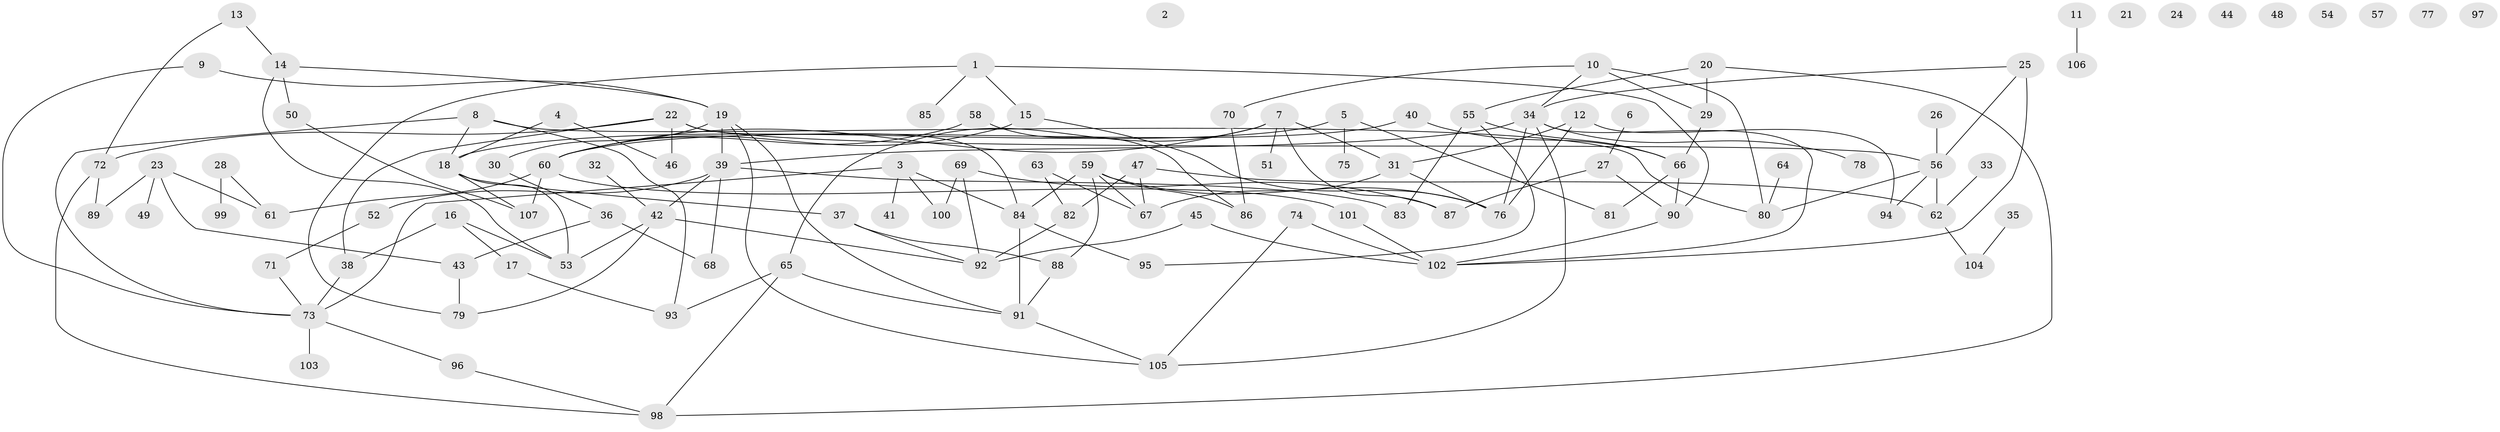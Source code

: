 // coarse degree distribution, {0: 0.12162162162162163, 2: 0.24324324324324326, 1: 0.1891891891891892, 4: 0.13513513513513514, 5: 0.13513513513513514, 6: 0.04054054054054054, 12: 0.013513513513513514, 7: 0.013513513513513514, 3: 0.08108108108108109, 13: 0.013513513513513514, 8: 0.013513513513513514}
// Generated by graph-tools (version 1.1) at 2025/43/03/04/25 21:43:12]
// undirected, 107 vertices, 149 edges
graph export_dot {
graph [start="1"]
  node [color=gray90,style=filled];
  1;
  2;
  3;
  4;
  5;
  6;
  7;
  8;
  9;
  10;
  11;
  12;
  13;
  14;
  15;
  16;
  17;
  18;
  19;
  20;
  21;
  22;
  23;
  24;
  25;
  26;
  27;
  28;
  29;
  30;
  31;
  32;
  33;
  34;
  35;
  36;
  37;
  38;
  39;
  40;
  41;
  42;
  43;
  44;
  45;
  46;
  47;
  48;
  49;
  50;
  51;
  52;
  53;
  54;
  55;
  56;
  57;
  58;
  59;
  60;
  61;
  62;
  63;
  64;
  65;
  66;
  67;
  68;
  69;
  70;
  71;
  72;
  73;
  74;
  75;
  76;
  77;
  78;
  79;
  80;
  81;
  82;
  83;
  84;
  85;
  86;
  87;
  88;
  89;
  90;
  91;
  92;
  93;
  94;
  95;
  96;
  97;
  98;
  99;
  100;
  101;
  102;
  103;
  104;
  105;
  106;
  107;
  1 -- 15;
  1 -- 79;
  1 -- 85;
  1 -- 90;
  3 -- 41;
  3 -- 73;
  3 -- 84;
  3 -- 100;
  4 -- 18;
  4 -- 46;
  5 -- 18;
  5 -- 75;
  5 -- 81;
  6 -- 27;
  7 -- 31;
  7 -- 51;
  7 -- 60;
  7 -- 65;
  7 -- 87;
  8 -- 18;
  8 -- 73;
  8 -- 80;
  8 -- 93;
  9 -- 19;
  9 -- 73;
  10 -- 29;
  10 -- 34;
  10 -- 70;
  10 -- 80;
  11 -- 106;
  12 -- 31;
  12 -- 76;
  12 -- 94;
  13 -- 14;
  13 -- 72;
  14 -- 19;
  14 -- 50;
  14 -- 53;
  15 -- 60;
  15 -- 76;
  16 -- 17;
  16 -- 38;
  16 -- 53;
  17 -- 93;
  18 -- 37;
  18 -- 53;
  18 -- 107;
  19 -- 30;
  19 -- 39;
  19 -- 91;
  19 -- 105;
  20 -- 29;
  20 -- 55;
  20 -- 98;
  22 -- 38;
  22 -- 46;
  22 -- 56;
  22 -- 72;
  22 -- 84;
  23 -- 43;
  23 -- 49;
  23 -- 61;
  23 -- 89;
  25 -- 34;
  25 -- 56;
  25 -- 102;
  26 -- 56;
  27 -- 87;
  27 -- 90;
  28 -- 61;
  28 -- 99;
  29 -- 66;
  30 -- 36;
  31 -- 67;
  31 -- 76;
  32 -- 42;
  33 -- 62;
  34 -- 39;
  34 -- 76;
  34 -- 78;
  34 -- 102;
  34 -- 105;
  35 -- 104;
  36 -- 43;
  36 -- 68;
  37 -- 88;
  37 -- 92;
  38 -- 73;
  39 -- 42;
  39 -- 52;
  39 -- 68;
  39 -- 83;
  40 -- 60;
  40 -- 66;
  42 -- 53;
  42 -- 79;
  42 -- 92;
  43 -- 79;
  45 -- 92;
  45 -- 102;
  47 -- 62;
  47 -- 67;
  47 -- 82;
  50 -- 107;
  52 -- 71;
  55 -- 66;
  55 -- 83;
  55 -- 95;
  56 -- 62;
  56 -- 80;
  56 -- 94;
  58 -- 60;
  58 -- 86;
  59 -- 67;
  59 -- 76;
  59 -- 84;
  59 -- 86;
  59 -- 88;
  60 -- 61;
  60 -- 101;
  60 -- 107;
  62 -- 104;
  63 -- 67;
  63 -- 82;
  64 -- 80;
  65 -- 91;
  65 -- 93;
  65 -- 98;
  66 -- 81;
  66 -- 90;
  69 -- 87;
  69 -- 92;
  69 -- 100;
  70 -- 86;
  71 -- 73;
  72 -- 89;
  72 -- 98;
  73 -- 96;
  73 -- 103;
  74 -- 102;
  74 -- 105;
  82 -- 92;
  84 -- 91;
  84 -- 95;
  88 -- 91;
  90 -- 102;
  91 -- 105;
  96 -- 98;
  101 -- 102;
}
